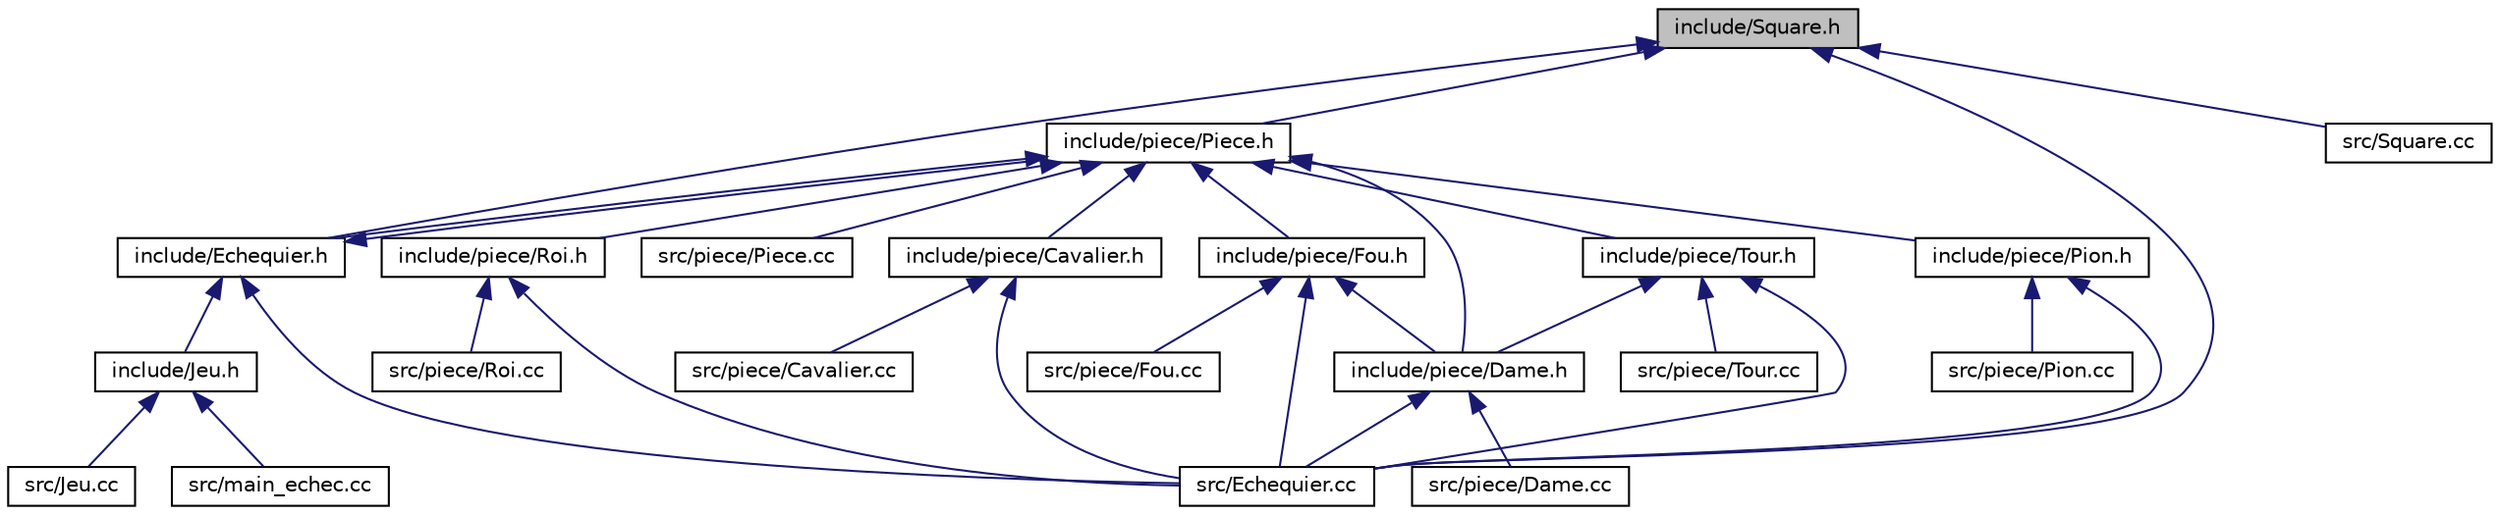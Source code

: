 digraph "include/Square.h"
{
 // LATEX_PDF_SIZE
  edge [fontname="Helvetica",fontsize="10",labelfontname="Helvetica",labelfontsize="10"];
  node [fontname="Helvetica",fontsize="10",shape=record];
  Node1 [label="include/Square.h",height=0.2,width=0.4,color="black", fillcolor="grey75", style="filled", fontcolor="black",tooltip=" "];
  Node1 -> Node2 [dir="back",color="midnightblue",fontsize="10",style="solid"];
  Node2 [label="include/piece/Piece.h",height=0.2,width=0.4,color="black", fillcolor="white", style="filled",URL="$_piece_8h.html",tooltip=" "];
  Node2 -> Node3 [dir="back",color="midnightblue",fontsize="10",style="solid"];
  Node3 [label="include/Echequier.h",height=0.2,width=0.4,color="black", fillcolor="white", style="filled",URL="$_echequier_8h.html",tooltip=" "];
  Node3 -> Node2 [dir="back",color="midnightblue",fontsize="10",style="solid"];
  Node3 -> Node4 [dir="back",color="midnightblue",fontsize="10",style="solid"];
  Node4 [label="include/Jeu.h",height=0.2,width=0.4,color="black", fillcolor="white", style="filled",URL="$_jeu_8h.html",tooltip=" "];
  Node4 -> Node5 [dir="back",color="midnightblue",fontsize="10",style="solid"];
  Node5 [label="src/Jeu.cc",height=0.2,width=0.4,color="black", fillcolor="white", style="filled",URL="$_jeu_8cc.html",tooltip=" "];
  Node4 -> Node6 [dir="back",color="midnightblue",fontsize="10",style="solid"];
  Node6 [label="src/main_echec.cc",height=0.2,width=0.4,color="black", fillcolor="white", style="filled",URL="$main__echec_8cc.html",tooltip=" "];
  Node3 -> Node7 [dir="back",color="midnightblue",fontsize="10",style="solid"];
  Node7 [label="src/Echequier.cc",height=0.2,width=0.4,color="black", fillcolor="white", style="filled",URL="$_echequier_8cc.html",tooltip=" "];
  Node2 -> Node8 [dir="back",color="midnightblue",fontsize="10",style="solid"];
  Node8 [label="include/piece/Cavalier.h",height=0.2,width=0.4,color="black", fillcolor="white", style="filled",URL="$_cavalier_8h.html",tooltip=" "];
  Node8 -> Node7 [dir="back",color="midnightblue",fontsize="10",style="solid"];
  Node8 -> Node9 [dir="back",color="midnightblue",fontsize="10",style="solid"];
  Node9 [label="src/piece/Cavalier.cc",height=0.2,width=0.4,color="black", fillcolor="white", style="filled",URL="$_cavalier_8cc.html",tooltip=" "];
  Node2 -> Node10 [dir="back",color="midnightblue",fontsize="10",style="solid"];
  Node10 [label="include/piece/Dame.h",height=0.2,width=0.4,color="black", fillcolor="white", style="filled",URL="$_dame_8h.html",tooltip=" "];
  Node10 -> Node7 [dir="back",color="midnightblue",fontsize="10",style="solid"];
  Node10 -> Node11 [dir="back",color="midnightblue",fontsize="10",style="solid"];
  Node11 [label="src/piece/Dame.cc",height=0.2,width=0.4,color="black", fillcolor="white", style="filled",URL="$_dame_8cc.html",tooltip=" "];
  Node2 -> Node12 [dir="back",color="midnightblue",fontsize="10",style="solid"];
  Node12 [label="include/piece/Fou.h",height=0.2,width=0.4,color="black", fillcolor="white", style="filled",URL="$_fou_8h.html",tooltip=" "];
  Node12 -> Node10 [dir="back",color="midnightblue",fontsize="10",style="solid"];
  Node12 -> Node7 [dir="back",color="midnightblue",fontsize="10",style="solid"];
  Node12 -> Node13 [dir="back",color="midnightblue",fontsize="10",style="solid"];
  Node13 [label="src/piece/Fou.cc",height=0.2,width=0.4,color="black", fillcolor="white", style="filled",URL="$_fou_8cc.html",tooltip=" "];
  Node2 -> Node14 [dir="back",color="midnightblue",fontsize="10",style="solid"];
  Node14 [label="include/piece/Pion.h",height=0.2,width=0.4,color="black", fillcolor="white", style="filled",URL="$_pion_8h.html",tooltip=" "];
  Node14 -> Node7 [dir="back",color="midnightblue",fontsize="10",style="solid"];
  Node14 -> Node15 [dir="back",color="midnightblue",fontsize="10",style="solid"];
  Node15 [label="src/piece/Pion.cc",height=0.2,width=0.4,color="black", fillcolor="white", style="filled",URL="$_pion_8cc.html",tooltip=" "];
  Node2 -> Node16 [dir="back",color="midnightblue",fontsize="10",style="solid"];
  Node16 [label="include/piece/Roi.h",height=0.2,width=0.4,color="black", fillcolor="white", style="filled",URL="$_roi_8h.html",tooltip=" "];
  Node16 -> Node7 [dir="back",color="midnightblue",fontsize="10",style="solid"];
  Node16 -> Node17 [dir="back",color="midnightblue",fontsize="10",style="solid"];
  Node17 [label="src/piece/Roi.cc",height=0.2,width=0.4,color="black", fillcolor="white", style="filled",URL="$_roi_8cc.html",tooltip=" "];
  Node2 -> Node18 [dir="back",color="midnightblue",fontsize="10",style="solid"];
  Node18 [label="include/piece/Tour.h",height=0.2,width=0.4,color="black", fillcolor="white", style="filled",URL="$_tour_8h.html",tooltip=" "];
  Node18 -> Node10 [dir="back",color="midnightblue",fontsize="10",style="solid"];
  Node18 -> Node7 [dir="back",color="midnightblue",fontsize="10",style="solid"];
  Node18 -> Node19 [dir="back",color="midnightblue",fontsize="10",style="solid"];
  Node19 [label="src/piece/Tour.cc",height=0.2,width=0.4,color="black", fillcolor="white", style="filled",URL="$_tour_8cc.html",tooltip=" "];
  Node2 -> Node20 [dir="back",color="midnightblue",fontsize="10",style="solid"];
  Node20 [label="src/piece/Piece.cc",height=0.2,width=0.4,color="black", fillcolor="white", style="filled",URL="$_piece_8cc.html",tooltip=" "];
  Node1 -> Node3 [dir="back",color="midnightblue",fontsize="10",style="solid"];
  Node1 -> Node7 [dir="back",color="midnightblue",fontsize="10",style="solid"];
  Node1 -> Node21 [dir="back",color="midnightblue",fontsize="10",style="solid"];
  Node21 [label="src/Square.cc",height=0.2,width=0.4,color="black", fillcolor="white", style="filled",URL="$_square_8cc.html",tooltip=" "];
}
